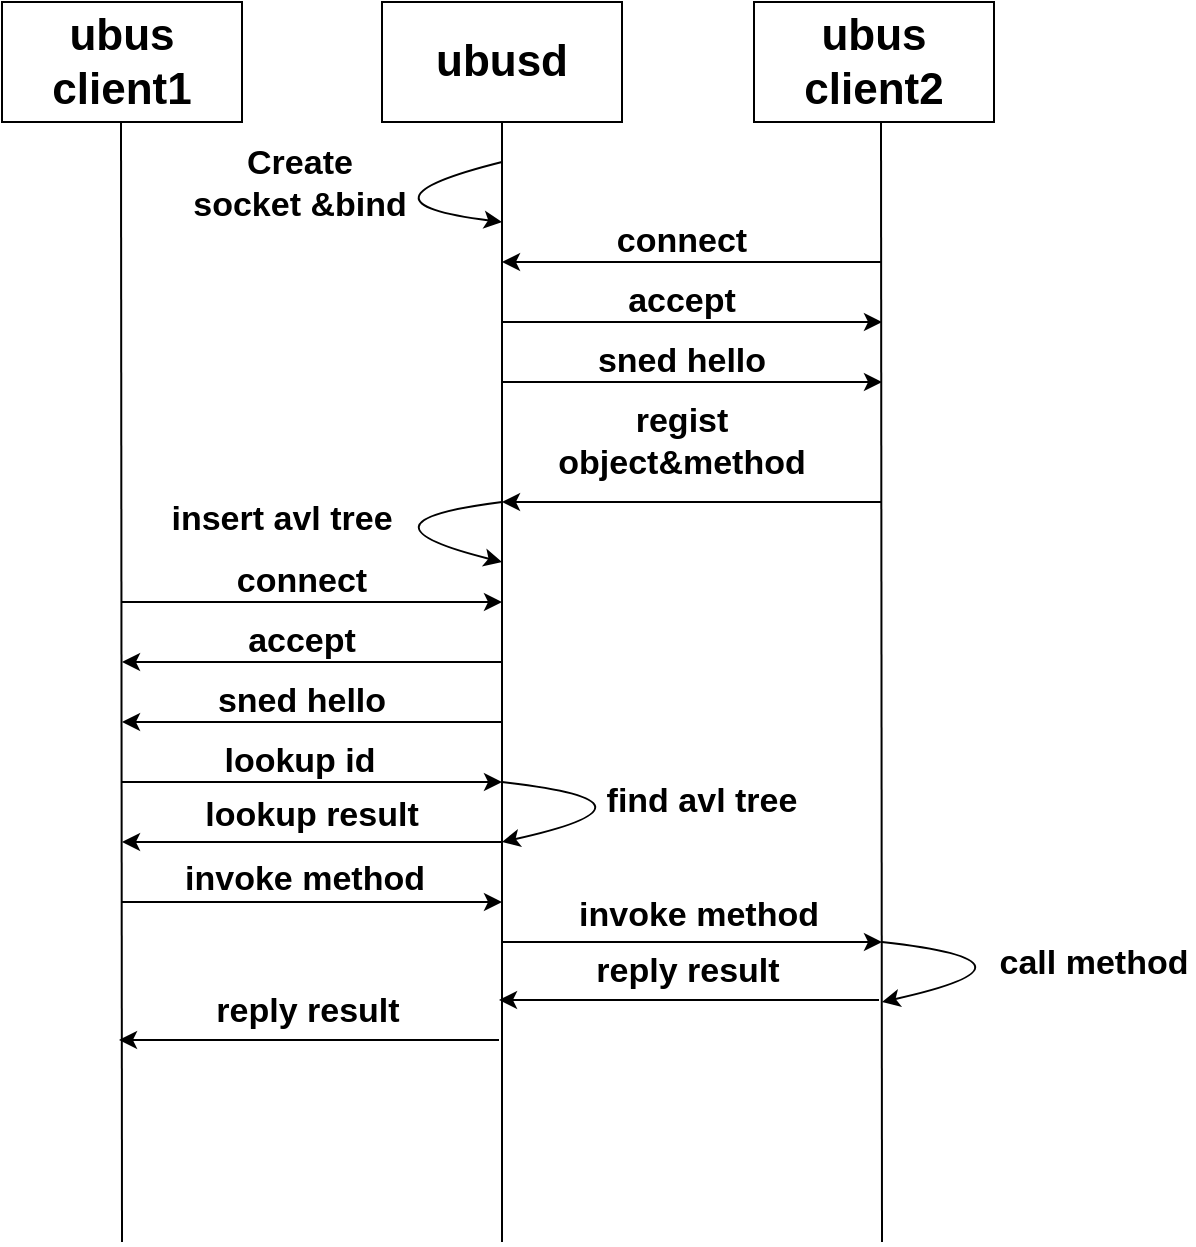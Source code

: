 <mxfile version="18.0.2" type="device"><diagram id="flCcveno46vh5HGE_xRU" name="Page-1"><mxGraphModel dx="782" dy="412" grid="1" gridSize="10" guides="1" tooltips="1" connect="1" arrows="1" fold="1" page="1" pageScale="1" pageWidth="827" pageHeight="1169" math="0" shadow="0"><root><mxCell id="0"/><mxCell id="1" parent="0"/><mxCell id="yb6VUHZnk-3zfSI4iXYH-1" value="&lt;span style=&quot;font-size: 22px;&quot;&gt;ubus client1&lt;/span&gt;" style="rounded=0;whiteSpace=wrap;html=1;fontStyle=1" parent="1" vertex="1"><mxGeometry x="140" y="80" width="120" height="60" as="geometry"/></mxCell><mxCell id="yb6VUHZnk-3zfSI4iXYH-5" value="&lt;font style=&quot;font-size: 22px;&quot;&gt;ubusd&lt;/font&gt;" style="rounded=0;whiteSpace=wrap;html=1;fontStyle=1" parent="1" vertex="1"><mxGeometry x="330" y="80" width="120" height="60" as="geometry"/></mxCell><mxCell id="yb6VUHZnk-3zfSI4iXYH-6" value="&lt;font style=&quot;font-size: 22px;&quot;&gt;ubus client2&lt;/font&gt;" style="rounded=0;whiteSpace=wrap;html=1;fontStyle=1" parent="1" vertex="1"><mxGeometry x="516" y="80" width="120" height="60" as="geometry"/></mxCell><mxCell id="yb6VUHZnk-3zfSI4iXYH-7" value="" style="endArrow=none;html=1;rounded=0;fontSize=17;entryX=0.5;entryY=1;entryDx=0;entryDy=0;fontStyle=1" parent="1" target="yb6VUHZnk-3zfSI4iXYH-5" edge="1"><mxGeometry width="50" height="50" relative="1" as="geometry"><mxPoint x="390" y="700" as="sourcePoint"/><mxPoint x="390" y="260" as="targetPoint"/></mxGeometry></mxCell><mxCell id="yb6VUHZnk-3zfSI4iXYH-8" value="" style="endArrow=none;html=1;rounded=0;fontSize=17;entryX=0.5;entryY=1;entryDx=0;entryDy=0;fontStyle=1" parent="1" edge="1"><mxGeometry width="50" height="50" relative="1" as="geometry"><mxPoint x="200" y="700" as="sourcePoint"/><mxPoint x="199.5" y="140" as="targetPoint"/></mxGeometry></mxCell><mxCell id="yb6VUHZnk-3zfSI4iXYH-9" value="" style="endArrow=none;html=1;rounded=0;fontSize=17;entryX=0.5;entryY=1;entryDx=0;entryDy=0;fontStyle=1" parent="1" edge="1"><mxGeometry width="50" height="50" relative="1" as="geometry"><mxPoint x="580" y="700" as="sourcePoint"/><mxPoint x="579.5" y="140" as="targetPoint"/></mxGeometry></mxCell><mxCell id="p3T6jhrYctR4j8x40AOA-1" value="" style="curved=1;endArrow=classic;html=1;rounded=0;fontSize=17;fontStyle=1" edge="1" parent="1"><mxGeometry width="50" height="50" relative="1" as="geometry"><mxPoint x="390" y="160" as="sourcePoint"/><mxPoint x="390" y="190" as="targetPoint"/><Array as="points"><mxPoint x="390" y="160"/><mxPoint x="310" y="180"/></Array></mxGeometry></mxCell><mxCell id="p3T6jhrYctR4j8x40AOA-2" value="Create socket &amp;amp;bind" style="text;html=1;strokeColor=none;fillColor=none;align=center;verticalAlign=middle;whiteSpace=wrap;rounded=0;fontSize=17;fontStyle=1" vertex="1" parent="1"><mxGeometry x="234" y="151" width="110" height="40" as="geometry"/></mxCell><mxCell id="p3T6jhrYctR4j8x40AOA-3" value="" style="endArrow=classic;html=1;rounded=0;fontSize=17;fontStyle=1" edge="1" parent="1"><mxGeometry width="50" height="50" relative="1" as="geometry"><mxPoint x="580" y="210" as="sourcePoint"/><mxPoint x="390" y="210" as="targetPoint"/></mxGeometry></mxCell><mxCell id="p3T6jhrYctR4j8x40AOA-4" value="connect" style="text;html=1;strokeColor=none;fillColor=none;align=center;verticalAlign=middle;whiteSpace=wrap;rounded=0;fontSize=17;fontStyle=1" vertex="1" parent="1"><mxGeometry x="430" y="180" width="100" height="40" as="geometry"/></mxCell><mxCell id="p3T6jhrYctR4j8x40AOA-5" value="" style="endArrow=classic;html=1;rounded=0;fontSize=17;fontStyle=1" edge="1" parent="1"><mxGeometry width="50" height="50" relative="1" as="geometry"><mxPoint x="390" y="240" as="sourcePoint"/><mxPoint x="580" y="240" as="targetPoint"/></mxGeometry></mxCell><mxCell id="p3T6jhrYctR4j8x40AOA-6" value="accept" style="text;html=1;strokeColor=none;fillColor=none;align=center;verticalAlign=middle;whiteSpace=wrap;rounded=0;fontSize=17;fontStyle=1" vertex="1" parent="1"><mxGeometry x="430" y="210" width="100" height="40" as="geometry"/></mxCell><mxCell id="p3T6jhrYctR4j8x40AOA-8" value="" style="endArrow=classic;html=1;rounded=0;fontSize=17;fontStyle=1" edge="1" parent="1"><mxGeometry width="50" height="50" relative="1" as="geometry"><mxPoint x="390" y="270" as="sourcePoint"/><mxPoint x="580" y="270" as="targetPoint"/></mxGeometry></mxCell><mxCell id="p3T6jhrYctR4j8x40AOA-9" value="sned hello" style="text;html=1;strokeColor=none;fillColor=none;align=center;verticalAlign=middle;whiteSpace=wrap;rounded=0;fontSize=17;fontStyle=1" vertex="1" parent="1"><mxGeometry x="430" y="240" width="100" height="40" as="geometry"/></mxCell><mxCell id="p3T6jhrYctR4j8x40AOA-10" value="" style="endArrow=classic;html=1;rounded=0;fontSize=17;fontStyle=1" edge="1" parent="1"><mxGeometry width="50" height="50" relative="1" as="geometry"><mxPoint x="580" y="330" as="sourcePoint"/><mxPoint x="390" y="330" as="targetPoint"/></mxGeometry></mxCell><mxCell id="p3T6jhrYctR4j8x40AOA-11" value="regist object&amp;amp;method" style="text;html=1;strokeColor=none;fillColor=none;align=center;verticalAlign=middle;whiteSpace=wrap;rounded=0;fontSize=17;fontStyle=1" vertex="1" parent="1"><mxGeometry x="430" y="280" width="100" height="40" as="geometry"/></mxCell><mxCell id="p3T6jhrYctR4j8x40AOA-12" value="" style="curved=1;endArrow=classic;html=1;rounded=0;fontSize=17;fontStyle=1" edge="1" parent="1"><mxGeometry width="50" height="50" relative="1" as="geometry"><mxPoint x="390" y="330" as="sourcePoint"/><mxPoint x="390" y="360" as="targetPoint"/><Array as="points"><mxPoint x="390" y="330"/><mxPoint x="310" y="340"/></Array></mxGeometry></mxCell><mxCell id="p3T6jhrYctR4j8x40AOA-13" value="insert avl tree" style="text;html=1;strokeColor=none;fillColor=none;align=center;verticalAlign=middle;whiteSpace=wrap;rounded=0;fontSize=17;fontStyle=1" vertex="1" parent="1"><mxGeometry x="220" y="319" width="120" height="40" as="geometry"/></mxCell><mxCell id="p3T6jhrYctR4j8x40AOA-17" value="" style="endArrow=classic;html=1;rounded=0;fontSize=17;fontStyle=1" edge="1" parent="1"><mxGeometry width="50" height="50" relative="1" as="geometry"><mxPoint x="200" y="380" as="sourcePoint"/><mxPoint x="390" y="380" as="targetPoint"/></mxGeometry></mxCell><mxCell id="p3T6jhrYctR4j8x40AOA-18" value="connect" style="text;html=1;strokeColor=none;fillColor=none;align=center;verticalAlign=middle;whiteSpace=wrap;rounded=0;fontSize=17;fontStyle=1" vertex="1" parent="1"><mxGeometry x="240" y="350" width="100" height="40" as="geometry"/></mxCell><mxCell id="p3T6jhrYctR4j8x40AOA-19" value="accept" style="text;html=1;strokeColor=none;fillColor=none;align=center;verticalAlign=middle;whiteSpace=wrap;rounded=0;fontSize=17;fontStyle=1" vertex="1" parent="1"><mxGeometry x="240" y="380" width="100" height="40" as="geometry"/></mxCell><mxCell id="p3T6jhrYctR4j8x40AOA-20" value="" style="endArrow=classic;html=1;rounded=0;fontSize=17;fontStyle=1" edge="1" parent="1"><mxGeometry width="50" height="50" relative="1" as="geometry"><mxPoint x="390" y="410" as="sourcePoint"/><mxPoint x="200" y="410" as="targetPoint"/></mxGeometry></mxCell><mxCell id="p3T6jhrYctR4j8x40AOA-21" value="sned hello" style="text;html=1;strokeColor=none;fillColor=none;align=center;verticalAlign=middle;whiteSpace=wrap;rounded=0;fontSize=17;fontStyle=1" vertex="1" parent="1"><mxGeometry x="240" y="410" width="100" height="40" as="geometry"/></mxCell><mxCell id="p3T6jhrYctR4j8x40AOA-22" value="" style="endArrow=classic;html=1;rounded=0;fontSize=17;fontStyle=1" edge="1" parent="1"><mxGeometry width="50" height="50" relative="1" as="geometry"><mxPoint x="390" y="440" as="sourcePoint"/><mxPoint x="200" y="440" as="targetPoint"/></mxGeometry></mxCell><mxCell id="p3T6jhrYctR4j8x40AOA-23" value="" style="endArrow=classic;html=1;rounded=0;fontSize=17;fontStyle=1" edge="1" parent="1"><mxGeometry width="50" height="50" relative="1" as="geometry"><mxPoint x="200" y="470" as="sourcePoint"/><mxPoint x="390" y="470" as="targetPoint"/></mxGeometry></mxCell><mxCell id="p3T6jhrYctR4j8x40AOA-24" value="lookup id" style="text;html=1;strokeColor=none;fillColor=none;align=center;verticalAlign=middle;whiteSpace=wrap;rounded=0;fontSize=17;fontStyle=1" vertex="1" parent="1"><mxGeometry x="239" y="440" width="100" height="40" as="geometry"/></mxCell><mxCell id="p3T6jhrYctR4j8x40AOA-25" value="" style="curved=1;endArrow=classic;html=1;rounded=0;fontSize=17;fontStyle=1" edge="1" parent="1"><mxGeometry width="50" height="50" relative="1" as="geometry"><mxPoint x="390" y="470" as="sourcePoint"/><mxPoint x="390" y="500" as="targetPoint"/><Array as="points"><mxPoint x="390" y="470"/><mxPoint x="480" y="480"/></Array></mxGeometry></mxCell><mxCell id="p3T6jhrYctR4j8x40AOA-26" value="find avl tree" style="text;html=1;strokeColor=none;fillColor=none;align=center;verticalAlign=middle;whiteSpace=wrap;rounded=0;fontSize=17;fontStyle=1" vertex="1" parent="1"><mxGeometry x="440" y="460" width="100" height="40" as="geometry"/></mxCell><mxCell id="p3T6jhrYctR4j8x40AOA-30" value="lookup result" style="text;html=1;strokeColor=none;fillColor=none;align=center;verticalAlign=middle;whiteSpace=wrap;rounded=0;fontSize=17;fontStyle=1" vertex="1" parent="1"><mxGeometry x="240" y="467" width="110" height="40" as="geometry"/></mxCell><mxCell id="p3T6jhrYctR4j8x40AOA-31" value="" style="endArrow=classic;html=1;rounded=0;fontSize=17;fontStyle=1" edge="1" parent="1"><mxGeometry width="50" height="50" relative="1" as="geometry"><mxPoint x="390" y="500" as="sourcePoint"/><mxPoint x="200" y="500" as="targetPoint"/></mxGeometry></mxCell><mxCell id="p3T6jhrYctR4j8x40AOA-32" value="" style="endArrow=classic;html=1;rounded=0;fontSize=17;fontStyle=1" edge="1" parent="1"><mxGeometry width="50" height="50" relative="1" as="geometry"><mxPoint x="200" y="530" as="sourcePoint"/><mxPoint x="390" y="530" as="targetPoint"/></mxGeometry></mxCell><mxCell id="p3T6jhrYctR4j8x40AOA-33" value="invoke method" style="text;html=1;strokeColor=none;fillColor=none;align=center;verticalAlign=middle;whiteSpace=wrap;rounded=0;fontSize=17;fontStyle=1" vertex="1" parent="1"><mxGeometry x="219" y="499" width="145" height="40" as="geometry"/></mxCell><mxCell id="p3T6jhrYctR4j8x40AOA-34" value="" style="endArrow=classic;html=1;rounded=0;fontSize=17;fontStyle=1" edge="1" parent="1"><mxGeometry width="50" height="50" relative="1" as="geometry"><mxPoint x="390" y="550" as="sourcePoint"/><mxPoint x="580" y="550" as="targetPoint"/></mxGeometry></mxCell><mxCell id="p3T6jhrYctR4j8x40AOA-35" value="invoke method" style="text;html=1;strokeColor=none;fillColor=none;align=center;verticalAlign=middle;whiteSpace=wrap;rounded=0;fontSize=17;fontStyle=1" vertex="1" parent="1"><mxGeometry x="421" y="517" width="135" height="40" as="geometry"/></mxCell><mxCell id="p3T6jhrYctR4j8x40AOA-38" value="" style="curved=1;endArrow=classic;html=1;rounded=0;fontSize=17;fontStyle=1" edge="1" parent="1"><mxGeometry width="50" height="50" relative="1" as="geometry"><mxPoint x="580" y="550" as="sourcePoint"/><mxPoint x="580" y="580" as="targetPoint"/><Array as="points"><mxPoint x="580" y="550"/><mxPoint x="670" y="560"/></Array></mxGeometry></mxCell><mxCell id="p3T6jhrYctR4j8x40AOA-39" value="call method" style="text;html=1;strokeColor=none;fillColor=none;align=center;verticalAlign=middle;whiteSpace=wrap;rounded=0;fontSize=17;fontStyle=1" vertex="1" parent="1"><mxGeometry x="636" y="541" width="100" height="40" as="geometry"/></mxCell><mxCell id="p3T6jhrYctR4j8x40AOA-40" value="" style="endArrow=classic;html=1;rounded=0;fontSize=17;fontStyle=1" edge="1" parent="1"><mxGeometry width="50" height="50" relative="1" as="geometry"><mxPoint x="578.5" y="579" as="sourcePoint"/><mxPoint x="388.5" y="579" as="targetPoint"/></mxGeometry></mxCell><mxCell id="p3T6jhrYctR4j8x40AOA-41" value="reply result" style="text;html=1;strokeColor=none;fillColor=none;align=center;verticalAlign=middle;whiteSpace=wrap;rounded=0;fontSize=17;fontStyle=1" vertex="1" parent="1"><mxGeometry x="432.5" y="545" width="100" height="40" as="geometry"/></mxCell><mxCell id="p3T6jhrYctR4j8x40AOA-44" value="" style="endArrow=classic;html=1;rounded=0;fontSize=17;fontStyle=1" edge="1" parent="1"><mxGeometry width="50" height="50" relative="1" as="geometry"><mxPoint x="388.5" y="599" as="sourcePoint"/><mxPoint x="198.5" y="599" as="targetPoint"/></mxGeometry></mxCell><mxCell id="p3T6jhrYctR4j8x40AOA-45" value="reply result" style="text;html=1;strokeColor=none;fillColor=none;align=center;verticalAlign=middle;whiteSpace=wrap;rounded=0;fontSize=17;fontStyle=1" vertex="1" parent="1"><mxGeometry x="242.5" y="565" width="100" height="40" as="geometry"/></mxCell></root></mxGraphModel></diagram></mxfile>